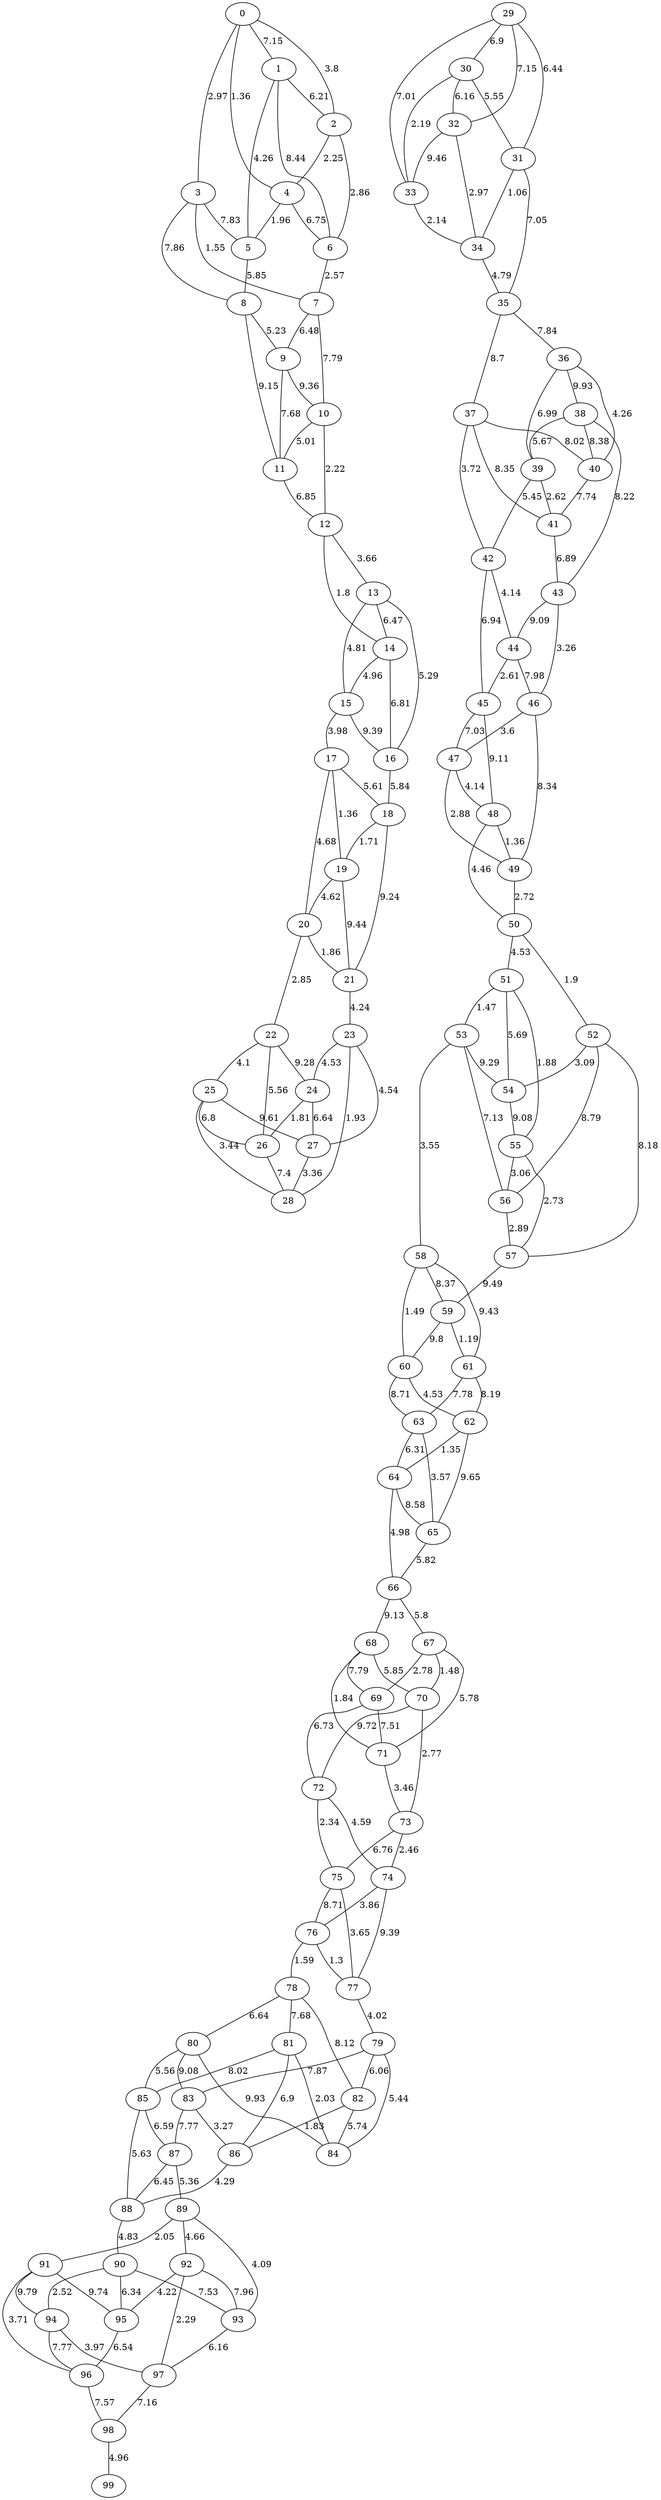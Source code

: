 graph G {
"0";
"1";
"2";
"3";
"4";
"5";
"6";
"7";
"8";
"9";
"10";
"11";
"12";
"13";
"14";
"15";
"16";
"17";
"18";
"19";
"20";
"21";
"22";
"23";
"24";
"25";
"26";
"27";
"28";
"29";
"30";
"31";
"32";
"33";
"34";
"35";
"36";
"37";
"38";
"39";
"40";
"41";
"42";
"43";
"44";
"45";
"46";
"47";
"48";
"49";
"50";
"51";
"52";
"53";
"54";
"55";
"56";
"57";
"58";
"59";
"60";
"61";
"62";
"63";
"64";
"65";
"66";
"67";
"68";
"69";
"70";
"71";
"72";
"73";
"74";
"75";
"76";
"77";
"78";
"79";
"80";
"81";
"82";
"83";
"84";
"85";
"86";
"87";
"88";
"89";
"90";
"91";
"92";
"93";
"94";
"95";
"96";
"97";
"98";
"99";
    "82" -- "86"[label="1.83", len="1.83"];
    "54" -- "55"[label="9.08", len="9.08"];
    "62" -- "64"[label="1.35", len="1.35"];
    "92" -- "93"[label="7.96", len="7.96"];
    "26" -- "28"[label="7.4", len="7.4"];
    "17" -- "20"[label="4.68", len="4.68"];
    "40" -- "41"[label="7.74", len="7.74"];
    "1" -- "6"[label="8.44", len="8.44"];
    "18" -- "19"[label="1.71", len="1.71"];
    "34" -- "35"[label="4.79", len="4.79"];
    "83" -- "86"[label="3.27", len="3.27"];
    "3" -- "7"[label="1.55", len="1.55"];
    "79" -- "83"[label="7.87", len="7.87"];
    "5" -- "8"[label="5.85", len="5.85"];
    "94" -- "97"[label="3.97", len="3.97"];
    "6" -- "7"[label="2.57", len="2.57"];
    "38" -- "40"[label="8.38", len="8.38"];
    "44" -- "45"[label="2.61", len="2.61"];
    "76" -- "77"[label="1.3", len="1.3"];
    "24" -- "27"[label="6.64", len="6.64"];
    "45" -- "48"[label="9.11", len="9.11"];
    "25" -- "26"[label="6.8", len="6.8"];
    "73" -- "75"[label="6.76", len="6.76"];
    "0" -- "4"[label="1.36", len="1.36"];
    "31" -- "35"[label="7.05", len="7.05"];
    "27" -- "28"[label="3.36", len="3.36"];
    "35" -- "36"[label="7.84", len="7.84"];
    "75" -- "77"[label="3.65", len="3.65"];
    "37" -- "41"[label="8.35", len="8.35"];
    "36" -- "39"[label="6.99", len="6.99"];
    "2" -- "6"[label="2.86", len="2.86"];
    "4" -- "5"[label="1.96", len="1.96"];
    "29" -- "30"[label="6.9", len="6.9"];
    "77" -- "79"[label="4.02", len="4.02"];
    "85" -- "87"[label="6.59", len="6.59"];
    "93" -- "97"[label="6.16", len="6.16"];
    "57" -- "59"[label="9.49", len="9.49"];
    "14" -- "15"[label="4.96", len="4.96"];
    "81" -- "86"[label="6.9", len="6.9"];
    "91" -- "95"[label="9.74", len="9.74"];
    "55" -- "56"[label="3.06", len="3.06"];
    "59" -- "61"[label="1.19", len="1.19"];
    "0" -- "1"[label="7.15", len="7.15"];
    "17" -- "18"[label="5.61", len="5.61"];
    "22" -- "25"[label="4.1", len="4.1"];
    "33" -- "34"[label="2.14", len="2.14"];
    "60" -- "62"[label="4.53", len="4.53"];
    "68" -- "70"[label="5.85", len="5.85"];
    "23" -- "28"[label="1.93", len="1.93"];
    "61" -- "63"[label="7.78", len="7.78"];
    "90" -- "95"[label="6.34", len="6.34"];
    "39" -- "42"[label="5.45", len="5.45"];
    "15" -- "16"[label="9.39", len="9.39"];
    "48" -- "50"[label="4.46", len="4.46"];
    "64" -- "66"[label="4.98", len="4.98"];
    "30" -- "32"[label="6.16", len="6.16"];
    "22" -- "26"[label="5.56", len="5.56"];
    "88" -- "90"[label="4.83", len="4.83"];
    "8" -- "9"[label="5.23", len="5.23"];
    "80" -- "85"[label="5.56", len="5.56"];
    "43" -- "46"[label="3.26", len="3.26"];
    "51" -- "54"[label="5.69", len="5.69"];
    "39" -- "41"[label="2.62", len="2.62"];
    "47" -- "49"[label="2.88", len="2.88"];
    "65" -- "66"[label="5.82", len="5.82"];
    "62" -- "65"[label="9.65", len="9.65"];
    "58" -- "59"[label="8.37", len="8.37"];
    "12" -- "13"[label="3.66", len="3.66"];
    "20" -- "21"[label="1.86", len="1.86"];
    "72" -- "74"[label="4.59", len="4.59"];
    "13" -- "16"[label="5.29", len="5.29"];
    "1" -- "5"[label="4.26", len="4.26"];
    "41" -- "43"[label="6.89", len="6.89"];
    "79" -- "82"[label="6.06", len="6.06"];
    "96" -- "98"[label="7.57", len="7.57"];
    "51" -- "53"[label="1.47", len="1.47"];
    "91" -- "96"[label="3.71", len="3.71"];
    "89" -- "93"[label="4.09", len="4.09"];
    "46" -- "49"[label="8.34", len="8.34"];
    "53" -- "58"[label="3.55", len="3.55"];
    "44" -- "46"[label="7.98", len="7.98"];
    "52" -- "54"[label="3.09", len="3.09"];
    "76" -- "78"[label="1.59", len="1.59"];
    "45" -- "47"[label="7.03", len="7.03"];
    "58" -- "60"[label="1.49", len="1.49"];
    "73" -- "74"[label="2.46", len="2.46"];
    "29" -- "33"[label="7.01", len="7.01"];
    "50" -- "51"[label="4.53", len="4.53"];
    "66" -- "67"[label="5.8", len="5.8"];
    "31" -- "34"[label="1.06", len="1.06"];
    "18" -- "21"[label="9.24", len="9.24"];
    "23" -- "24"[label="4.53", len="4.53"];
    "75" -- "76"[label="8.71", len="8.71"];
    "37" -- "40"[label="8.02", len="8.02"];
    "3" -- "5"[label="7.83", len="7.83"];
    "71" -- "73"[label="3.46", len="3.46"];
    "38" -- "39"[label="5.67", len="5.67"];
    "4" -- "6"[label="6.75", len="6.75"];
    "70" -- "72"[label="9.72", len="9.72"];
    "52" -- "56"[label="8.79", len="8.79"];
    "78" -- "80"[label="6.64", len="6.64"];
    "81" -- "85"[label="8.02", len="8.02"];
    "91" -- "94"[label="9.79", len="9.79"];
    "59" -- "60"[label="9.8", len="9.8"];
    "0" -- "2"[label="3.8", len="3.8"];
    "50" -- "52"[label="1.9", len="1.9"];
    "63" -- "65"[label="3.57", len="3.57"];
    "66" -- "68"[label="9.13", len="9.13"];
    "60" -- "63"[label="8.71", len="8.71"];
    "68" -- "71"[label="1.84", len="1.84"];
    "61" -- "62"[label="8.19", len="8.19"];
    "79" -- "84"[label="5.44", len="5.44"];
    "89" -- "91"[label="2.05", len="2.05"];
    "30" -- "31"[label="5.55", len="5.55"];
    "46" -- "47"[label="3.6", len="3.6"];
    "98" -- "99"[label="4.96", len="4.96"];
    "67" -- "71"[label="5.78", len="5.78"];
    "95" -- "96"[label="6.54", len="6.54"];
    "69" -- "72"[label="6.73", len="6.73"];
    "32" -- "33"[label="9.46", len="9.46"];
    "49" -- "50"[label="2.72", len="2.72"];
    "30" -- "33"[label="2.19", len="2.19"];
    "42" -- "44"[label="4.14", len="4.14"];
    "74" -- "76"[label="3.86", len="3.86"];
    "9" -- "11"[label="7.68", len="7.68"];
    "47" -- "48"[label="4.14", len="4.14"];
    "82" -- "84"[label="5.74", len="5.74"];
    "19" -- "21"[label="9.44", len="9.44"];
    "87" -- "89"[label="5.36", len="5.36"];
    "92" -- "95"[label="4.22", len="4.22"];
    "12" -- "14"[label="1.8", len="1.8"];
    "20" -- "22"[label="2.85", len="2.85"];
    "86" -- "88"[label="4.29", len="4.29"];
    "72" -- "75"[label="2.34", len="2.34"];
    "13" -- "15"[label="4.81", len="4.81"];
    "21" -- "23"[label="4.24", len="4.24"];
    "80" -- "83"[label="9.08", len="9.08"];
    "43" -- "44"[label="9.09", len="9.09"];
    "89" -- "92"[label="4.66", len="4.66"];
    "14" -- "16"[label="6.81", len="6.81"];
    "53" -- "54"[label="9.29", len="9.29"];
    "58" -- "61"[label="9.43", len="9.43"];
    "29" -- "32"[label="7.15", len="7.15"];
    "23" -- "27"[label="4.54", len="4.54"];
    "83" -- "87"[label="7.77", len="7.77"];
    "2" -- "4"[label="2.25", len="2.25"];
    "85" -- "88"[label="5.63", len="5.63"];
    "70" -- "73"[label="2.77", len="2.77"];
    "78" -- "81"[label="7.68", len="7.68"];
    "10" -- "11"[label="5.01", len="5.01"];
    "52" -- "57"[label="8.18", len="8.18"];
    "94" -- "96"[label="7.77", len="7.77"];
    "38" -- "43"[label="8.22", len="8.22"];
    "24" -- "26"[label="1.81", len="1.81"];
    "81" -- "84"[label="2.03", len="2.03"];
    "25" -- "27"[label="9.61", len="9.61"];
    "0" -- "3"[label="2.97", len="2.97"];
    "63" -- "64"[label="6.31", len="6.31"];
    "35" -- "37"[label="8.7", len="8.7"];
    "1" -- "2"[label="6.21", len="6.21"];
    "37" -- "42"[label="3.72", len="3.72"];
    "36" -- "38"[label="9.93", len="9.93"];
    "90" -- "93"[label="7.53", len="7.53"];
    "29" -- "31"[label="6.44", len="6.44"];
    "78" -- "82"[label="8.12", len="8.12"];
    "10" -- "12"[label="2.22", len="2.22"];
    "56" -- "57"[label="2.89", len="2.89"];
    "7" -- "10"[label="7.79", len="7.79"];
    "67" -- "70"[label="1.48", len="1.48"];
    "16" -- "18"[label="5.84", len="5.84"];
    "32" -- "34"[label="2.97", len="2.97"];
    "55" -- "57"[label="2.73", len="2.73"];
    "17" -- "19"[label="1.36", len="1.36"];
    "22" -- "24"[label="9.28", len="9.28"];
    "36" -- "40"[label="4.26", len="4.26"];
    "68" -- "69"[label="7.79", len="7.79"];
    "8" -- "11"[label="9.15", len="9.15"];
    "42" -- "45"[label="6.94", len="6.94"];
    "74" -- "77"[label="9.39", len="9.39"];
    "9" -- "10"[label="9.36", len="9.36"];
    "90" -- "94"[label="2.52", len="2.52"];
    "11" -- "12"[label="6.85", len="6.85"];
    "19" -- "20"[label="4.62", len="4.62"];
    "25" -- "28"[label="3.44", len="3.44"];
    "7" -- "9"[label="6.48", len="6.48"];
    "15" -- "17"[label="3.98", len="3.98"];
    "48" -- "49"[label="1.36", len="1.36"];
    "64" -- "65"[label="8.58", len="8.58"];
    "67" -- "69"[label="2.78", len="2.78"];
    "87" -- "88"[label="6.45", len="6.45"];
    "97" -- "98"[label="7.16", len="7.16"];
    "13" -- "14"[label="6.47", len="6.47"];
    "69" -- "71"[label="7.51", len="7.51"];
    "3" -- "8"[label="7.86", len="7.86"];
    "92" -- "97"[label="2.29", len="2.29"];
    "80" -- "84"[label="9.93", len="9.93"];
    "51" -- "55"[label="1.88", len="1.88"];
    "53" -- "56"[label="7.13", len="7.13"];
}
